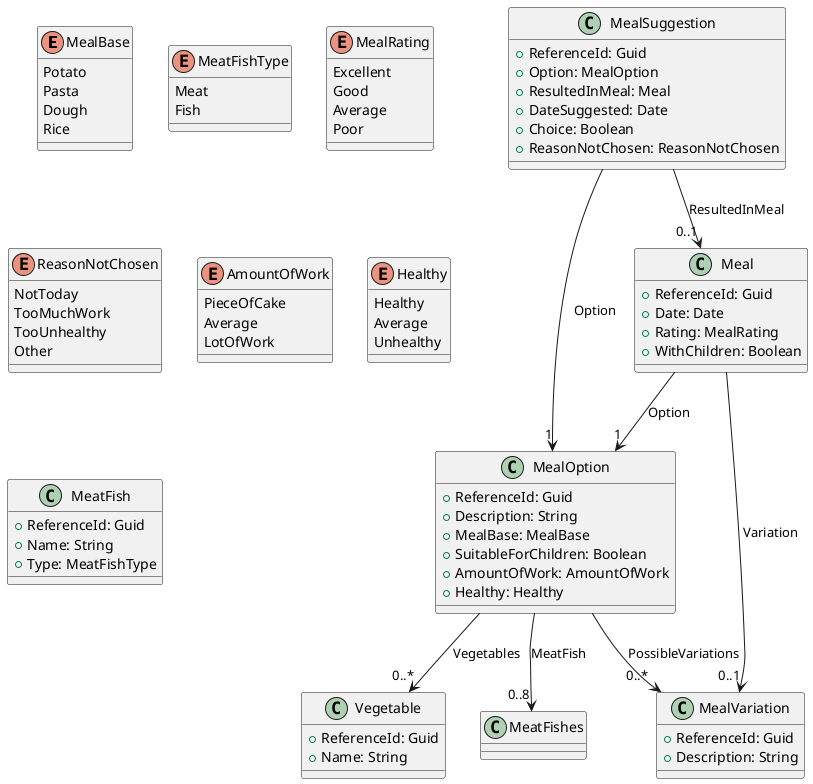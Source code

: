 @startuml MealPlanningClassDiagram

enum MealBase {
    Potato
    Pasta
    Dough
    Rice
}

enum MeatFishType {
    Meat
    Fish
}

enum MealRating {
    Excellent
    Good
    Average
    Poor
}

enum ReasonNotChosen {
    NotToday
    TooMuchWork
    TooUnhealthy
    Other
}

enum AmountOfWork {
    PieceOfCake
    Average
    LotOfWork
}

enum Healthy {
    Healthy
    Average
    Unhealthy
}

class MealOption {
  + ReferenceId: Guid
  + Description: String
  + MealBase: MealBase
  + SuitableForChildren: Boolean
  + AmountOfWork: AmountOfWork
  + Healthy: Healthy
}

class Vegetable {
  + ReferenceId: Guid
  + Name: String
}

class MeatFish {
  + ReferenceId: Guid
  + Name: String
  + Type: MeatFishType
}

class MealVariation {
  + ReferenceId: Guid
  + Description: String
}

class Meal {
  + ReferenceId: Guid
  + Date: Date
  + Rating: MealRating
  + WithChildren: Boolean
}

class MealSuggestion {
  + ReferenceId: Guid
  + Option: MealOption
  + ResultedInMeal: Meal
  + DateSuggested: Date
  + Choice: Boolean
  + ReasonNotChosen: ReasonNotChosen
}

Meal --> "1" MealOption : Option
Meal --> "0..1" MealVariation : Variation
MealOption --> "0..8" MeatFishes : MeatFish
MealOption --> "0..*" MealVariation : PossibleVariations
MealOption --> "0..*" Vegetable : Vegetables
MealSuggestion --> "1" MealOption : Option
MealSuggestion --> "0..1" Meal : ResultedInMeal

@enduml
